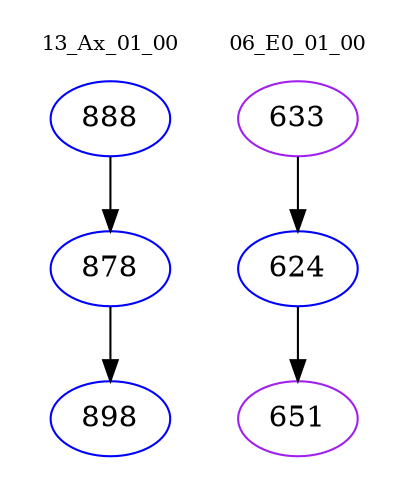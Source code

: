 digraph{
subgraph cluster_0 {
color = white
label = "13_Ax_01_00";
fontsize=10;
T0_888 [label="888", color="blue"]
T0_888 -> T0_878 [color="black"]
T0_878 [label="878", color="blue"]
T0_878 -> T0_898 [color="black"]
T0_898 [label="898", color="blue"]
}
subgraph cluster_1 {
color = white
label = "06_E0_01_00";
fontsize=10;
T1_633 [label="633", color="purple"]
T1_633 -> T1_624 [color="black"]
T1_624 [label="624", color="blue"]
T1_624 -> T1_651 [color="black"]
T1_651 [label="651", color="purple"]
}
}
